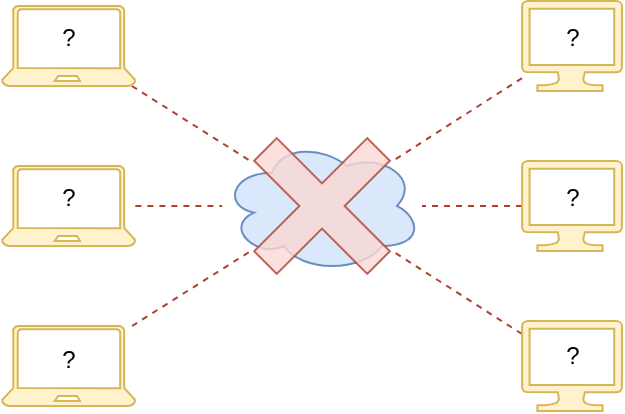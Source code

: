 <mxfile version="15.3.8" type="device"><diagram id="twnVPkV8Q10H3hApHCse" name="Page-1"><mxGraphModel dx="677" dy="410" grid="1" gridSize="10" guides="1" tooltips="1" connect="1" arrows="1" fold="1" page="1" pageScale="1" pageWidth="850" pageHeight="1100" math="0" shadow="0"><root><mxCell id="0"/><mxCell id="1" parent="0"/><mxCell id="d0eFTT9wW0uVtVBnvYdN-15" style="edgeStyle=none;rounded=0;orthogonalLoop=1;jettySize=auto;html=1;endArrow=none;endFill=0;dashed=1;fillColor=#fad9d5;strokeColor=#ae4132;" parent="1" source="d0eFTT9wW0uVtVBnvYdN-1" target="d0eFTT9wW0uVtVBnvYdN-3" edge="1"><mxGeometry relative="1" as="geometry"/></mxCell><mxCell id="d0eFTT9wW0uVtVBnvYdN-1" value="" style="verticalLabelPosition=bottom;html=1;verticalAlign=top;align=center;strokeColor=#d6b656;fillColor=#fff2cc;shape=mxgraph.azure.computer;pointerEvents=1;" parent="1" vertex="1"><mxGeometry x="460" y="277.5" width="50" height="45" as="geometry"/></mxCell><mxCell id="d0eFTT9wW0uVtVBnvYdN-8" style="rounded=0;orthogonalLoop=1;jettySize=auto;html=1;endArrow=none;endFill=0;dashed=1;fillColor=#fad9d5;strokeColor=#ae4132;" parent="1" source="d0eFTT9wW0uVtVBnvYdN-2" target="d0eFTT9wW0uVtVBnvYdN-3" edge="1"><mxGeometry relative="1" as="geometry"/></mxCell><mxCell id="d0eFTT9wW0uVtVBnvYdN-2" value="" style="verticalLabelPosition=bottom;html=1;verticalAlign=top;align=center;strokeColor=#d6b656;fillColor=#fff2cc;shape=mxgraph.azure.laptop;pointerEvents=1;" parent="1" vertex="1"><mxGeometry x="200" y="200" width="66.67" height="40" as="geometry"/></mxCell><mxCell id="d0eFTT9wW0uVtVBnvYdN-3" value="" style="ellipse;shape=cloud;whiteSpace=wrap;html=1;fillColor=#dae8fc;strokeColor=#6c8ebf;" parent="1" vertex="1"><mxGeometry x="310" y="266.66" width="100" height="66.67" as="geometry"/></mxCell><mxCell id="d0eFTT9wW0uVtVBnvYdN-12" style="edgeStyle=none;rounded=0;orthogonalLoop=1;jettySize=auto;html=1;endArrow=none;endFill=0;dashed=1;fillColor=#fad9d5;strokeColor=#ae4132;" parent="1" source="d0eFTT9wW0uVtVBnvYdN-4" target="d0eFTT9wW0uVtVBnvYdN-3" edge="1"><mxGeometry relative="1" as="geometry"/></mxCell><mxCell id="d0eFTT9wW0uVtVBnvYdN-4" value="" style="verticalLabelPosition=bottom;html=1;verticalAlign=top;align=center;strokeColor=#d6b656;fillColor=#fff2cc;shape=mxgraph.azure.laptop;pointerEvents=1;" parent="1" vertex="1"><mxGeometry x="200" y="280" width="66.67" height="40" as="geometry"/></mxCell><mxCell id="d0eFTT9wW0uVtVBnvYdN-13" style="edgeStyle=none;rounded=0;orthogonalLoop=1;jettySize=auto;html=1;endArrow=none;endFill=0;dashed=1;fillColor=#fad9d5;strokeColor=#ae4132;" parent="1" source="d0eFTT9wW0uVtVBnvYdN-5" target="d0eFTT9wW0uVtVBnvYdN-3" edge="1"><mxGeometry relative="1" as="geometry"/></mxCell><mxCell id="d0eFTT9wW0uVtVBnvYdN-5" value="" style="verticalLabelPosition=bottom;html=1;verticalAlign=top;align=center;strokeColor=#d6b656;fillColor=#fff2cc;shape=mxgraph.azure.laptop;pointerEvents=1;" parent="1" vertex="1"><mxGeometry x="200" y="360" width="66.67" height="40" as="geometry"/></mxCell><mxCell id="d0eFTT9wW0uVtVBnvYdN-16" style="edgeStyle=none;rounded=0;orthogonalLoop=1;jettySize=auto;html=1;endArrow=none;endFill=0;dashed=1;fillColor=#fad9d5;strokeColor=#ae4132;" parent="1" source="d0eFTT9wW0uVtVBnvYdN-6" target="d0eFTT9wW0uVtVBnvYdN-3" edge="1"><mxGeometry relative="1" as="geometry"/></mxCell><mxCell id="d0eFTT9wW0uVtVBnvYdN-6" value="" style="verticalLabelPosition=bottom;html=1;verticalAlign=top;align=center;strokeColor=#d6b656;fillColor=#fff2cc;shape=mxgraph.azure.computer;pointerEvents=1;" parent="1" vertex="1"><mxGeometry x="460" y="197.5" width="50" height="45" as="geometry"/></mxCell><mxCell id="d0eFTT9wW0uVtVBnvYdN-14" style="edgeStyle=none;rounded=0;orthogonalLoop=1;jettySize=auto;html=1;endArrow=none;endFill=0;dashed=1;fillColor=#fad9d5;strokeColor=#ae4132;" parent="1" source="d0eFTT9wW0uVtVBnvYdN-7" target="d0eFTT9wW0uVtVBnvYdN-3" edge="1"><mxGeometry relative="1" as="geometry"/></mxCell><mxCell id="d0eFTT9wW0uVtVBnvYdN-7" value="" style="verticalLabelPosition=bottom;html=1;verticalAlign=top;align=center;strokeColor=#d6b656;fillColor=#fff2cc;shape=mxgraph.azure.computer;pointerEvents=1;" parent="1" vertex="1"><mxGeometry x="460" y="357.5" width="50" height="45" as="geometry"/></mxCell><mxCell id="d0eFTT9wW0uVtVBnvYdN-17" value="" style="shape=cross;whiteSpace=wrap;html=1;rotation=45;fillColor=#fad9d5;strokeColor=#ae4132;opacity=80;" parent="1" vertex="1"><mxGeometry x="320" y="260" width="80" height="80" as="geometry"/></mxCell><mxCell id="d0eFTT9wW0uVtVBnvYdN-18" value="?" style="text;html=1;align=center;verticalAlign=middle;resizable=0;points=[];autosize=1;strokeColor=none;fillColor=none;" parent="1" vertex="1"><mxGeometry x="223.34" y="206" width="20" height="20" as="geometry"/></mxCell><mxCell id="d0eFTT9wW0uVtVBnvYdN-19" value="?" style="text;html=1;align=center;verticalAlign=middle;resizable=0;points=[];autosize=1;strokeColor=none;fillColor=none;" parent="1" vertex="1"><mxGeometry x="223.34" y="286" width="20" height="20" as="geometry"/></mxCell><mxCell id="d0eFTT9wW0uVtVBnvYdN-20" value="?" style="text;html=1;align=center;verticalAlign=middle;resizable=0;points=[];autosize=1;strokeColor=none;fillColor=none;" parent="1" vertex="1"><mxGeometry x="223.34" y="367" width="20" height="20" as="geometry"/></mxCell><mxCell id="d0eFTT9wW0uVtVBnvYdN-21" value="?" style="text;html=1;align=center;verticalAlign=middle;resizable=0;points=[];autosize=1;strokeColor=none;fillColor=none;" parent="1" vertex="1"><mxGeometry x="475" y="365" width="20" height="20" as="geometry"/></mxCell><mxCell id="d0eFTT9wW0uVtVBnvYdN-22" value="?" style="text;html=1;align=center;verticalAlign=middle;resizable=0;points=[];autosize=1;strokeColor=none;fillColor=none;" parent="1" vertex="1"><mxGeometry x="475" y="286" width="20" height="20" as="geometry"/></mxCell><mxCell id="d0eFTT9wW0uVtVBnvYdN-23" value="?" style="text;html=1;align=center;verticalAlign=middle;resizable=0;points=[];autosize=1;strokeColor=none;fillColor=none;" parent="1" vertex="1"><mxGeometry x="475" y="206" width="20" height="20" as="geometry"/></mxCell></root></mxGraphModel></diagram></mxfile>